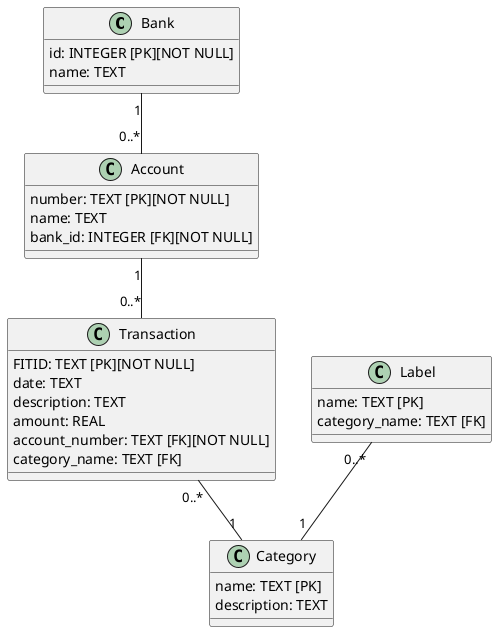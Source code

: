 @startuml

class Bank {
	id: INTEGER [PK][NOT NULL]
	name: TEXT
}

class Account {
	number: TEXT [PK][NOT NULL]
	name: TEXT
	bank_id: INTEGER [FK][NOT NULL]
}

class Transaction {
	'Financial Institut Transaction ID
	FITID: TEXT [PK][NOT NULL]
	date: TEXT
	description: TEXT
	amount: REAL
	account_number: TEXT [FK][NOT NULL]
	category_name: TEXT [FK]
}

class Label {
	name: TEXT [PK]
	category_name: TEXT [FK]
}

class Category {
	name: TEXT [PK]
	description: TEXT
}


Bank "1" -- "0..*" Account
Account "1" -- "0..*" Transaction
Transaction "0..*" -- "1" Category
Label "0..*" -- "1" Category

@enduml